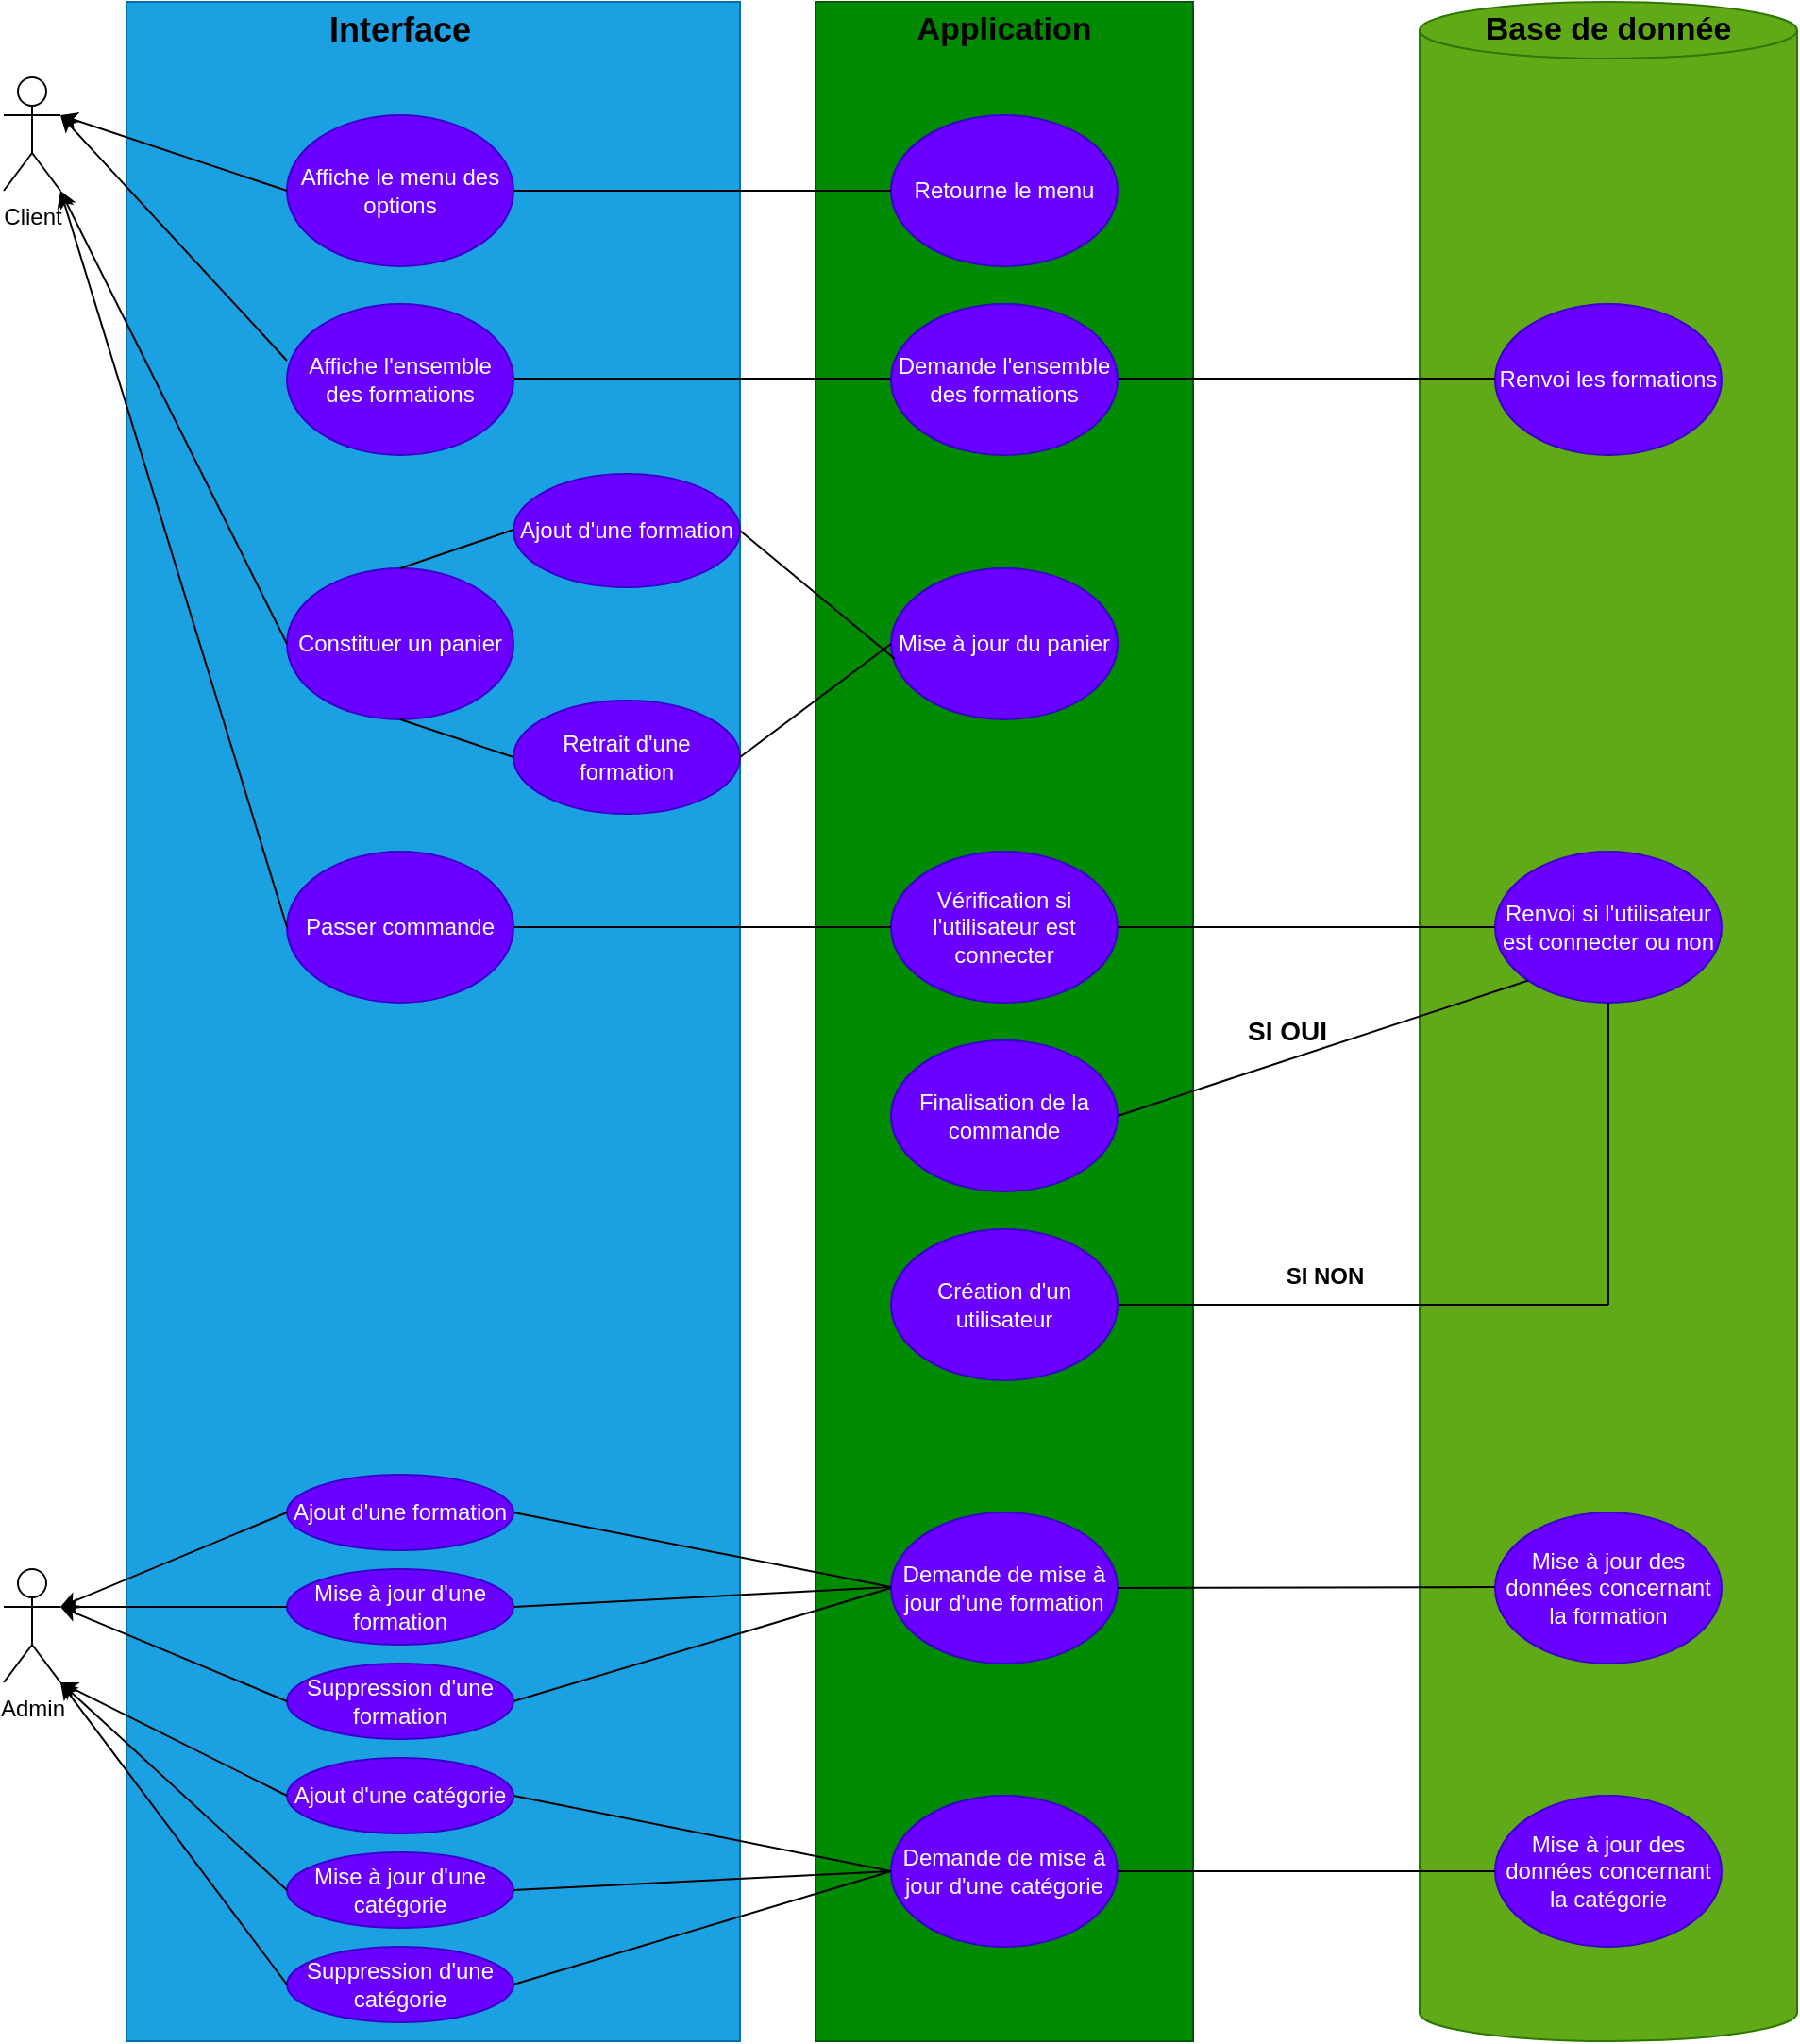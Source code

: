 <mxfile version="23.1.1" type="device">
  <diagram name="Page-1" id="XVhkvxwI-0udOmmCz9Ab">
    <mxGraphModel dx="1050" dy="538" grid="1" gridSize="10" guides="1" tooltips="1" connect="1" arrows="1" fold="1" page="1" pageScale="1" pageWidth="827" pageHeight="1169" math="0" shadow="0">
      <root>
        <mxCell id="0" />
        <mxCell id="1" parent="0" />
        <mxCell id="etcwr3IXlxLSLUxb2mQk-4" value="" style="rounded=0;whiteSpace=wrap;html=1;direction=south;fillColor=#008a00;fontColor=#ffffff;strokeColor=#005700;" vertex="1" parent="1">
          <mxGeometry x="480" y="80" width="200" height="1080" as="geometry" />
        </mxCell>
        <mxCell id="etcwr3IXlxLSLUxb2mQk-1" value="Client" style="shape=umlActor;verticalLabelPosition=bottom;verticalAlign=top;html=1;outlineConnect=0;" vertex="1" parent="1">
          <mxGeometry x="50" y="120" width="30" height="60" as="geometry" />
        </mxCell>
        <mxCell id="etcwr3IXlxLSLUxb2mQk-2" value="" style="rounded=0;whiteSpace=wrap;html=1;direction=south;fillColor=#1ba1e2;fontColor=#ffffff;strokeColor=#006EAF;" vertex="1" parent="1">
          <mxGeometry x="115" y="80" width="325" height="1080" as="geometry" />
        </mxCell>
        <mxCell id="etcwr3IXlxLSLUxb2mQk-3" value="Retourne le menu" style="ellipse;whiteSpace=wrap;html=1;fillColor=#6a00ff;fontColor=#ffffff;strokeColor=#3700CC;" vertex="1" parent="1">
          <mxGeometry x="520" y="140" width="120" height="80" as="geometry" />
        </mxCell>
        <mxCell id="etcwr3IXlxLSLUxb2mQk-5" value="&lt;b&gt;&lt;font style=&quot;font-size: 18px;&quot;&gt;Interface&lt;/font&gt;&lt;/b&gt;" style="text;html=1;strokeColor=none;fillColor=none;align=center;verticalAlign=middle;whiteSpace=wrap;rounded=0;" vertex="1" parent="1">
          <mxGeometry x="230" y="80" width="60" height="30" as="geometry" />
        </mxCell>
        <mxCell id="etcwr3IXlxLSLUxb2mQk-6" value="Affiche le menu des options " style="ellipse;whiteSpace=wrap;html=1;fillColor=#6a00ff;fontColor=#ffffff;strokeColor=#3700CC;" vertex="1" parent="1">
          <mxGeometry x="200" y="140" width="120" height="80" as="geometry" />
        </mxCell>
        <mxCell id="etcwr3IXlxLSLUxb2mQk-7" value="&lt;font size=&quot;1&quot;&gt;&lt;b style=&quot;font-size: 17px;&quot;&gt;Application&lt;/b&gt;&lt;/font&gt;" style="text;html=1;strokeColor=none;fillColor=none;align=center;verticalAlign=middle;whiteSpace=wrap;rounded=0;" vertex="1" parent="1">
          <mxGeometry x="550" y="80" width="60" height="30" as="geometry" />
        </mxCell>
        <mxCell id="etcwr3IXlxLSLUxb2mQk-8" value="Constituer un panier" style="ellipse;whiteSpace=wrap;html=1;fillColor=#6a00ff;fontColor=#ffffff;strokeColor=#3700CC;" vertex="1" parent="1">
          <mxGeometry x="200" y="380" width="120" height="80" as="geometry" />
        </mxCell>
        <mxCell id="etcwr3IXlxLSLUxb2mQk-10" value="" style="shape=cylinder3;whiteSpace=wrap;html=1;boundedLbl=1;backgroundOutline=1;size=15;fillColor=#60a917;fontColor=#ffffff;strokeColor=#2D7600;" vertex="1" parent="1">
          <mxGeometry x="800" y="80" width="200" height="1080" as="geometry" />
        </mxCell>
        <mxCell id="etcwr3IXlxLSLUxb2mQk-11" value="&lt;font size=&quot;1&quot;&gt;&lt;b style=&quot;font-size: 17px;&quot;&gt;Base de donnée&lt;br&gt;&lt;/b&gt;&lt;/font&gt;" style="text;html=1;strokeColor=none;fillColor=none;align=center;verticalAlign=middle;whiteSpace=wrap;rounded=0;" vertex="1" parent="1">
          <mxGeometry x="820" y="80" width="160" height="30" as="geometry" />
        </mxCell>
        <mxCell id="etcwr3IXlxLSLUxb2mQk-13" value="" style="endArrow=none;html=1;rounded=0;entryX=0;entryY=0.5;entryDx=0;entryDy=0;" edge="1" parent="1" source="etcwr3IXlxLSLUxb2mQk-6" target="etcwr3IXlxLSLUxb2mQk-3">
          <mxGeometry width="50" height="50" relative="1" as="geometry">
            <mxPoint x="390" y="190" as="sourcePoint" />
            <mxPoint x="440" y="140" as="targetPoint" />
          </mxGeometry>
        </mxCell>
        <mxCell id="etcwr3IXlxLSLUxb2mQk-14" value="Mise à jour du panier" style="ellipse;whiteSpace=wrap;html=1;fillColor=#6a00ff;fontColor=#ffffff;strokeColor=#3700CC;" vertex="1" parent="1">
          <mxGeometry x="520" y="380" width="120" height="80" as="geometry" />
        </mxCell>
        <mxCell id="etcwr3IXlxLSLUxb2mQk-15" value="Renvoi les formations" style="ellipse;whiteSpace=wrap;html=1;fillColor=#6a00ff;fontColor=#ffffff;strokeColor=#3700CC;" vertex="1" parent="1">
          <mxGeometry x="840" y="240" width="120" height="80" as="geometry" />
        </mxCell>
        <mxCell id="etcwr3IXlxLSLUxb2mQk-16" value="" style="endArrow=none;html=1;rounded=0;entryX=0;entryY=0.5;entryDx=0;entryDy=0;" edge="1" parent="1">
          <mxGeometry width="50" height="50" relative="1" as="geometry">
            <mxPoint x="320" y="279.5" as="sourcePoint" />
            <mxPoint x="520" y="279.5" as="targetPoint" />
          </mxGeometry>
        </mxCell>
        <mxCell id="etcwr3IXlxLSLUxb2mQk-17" value="" style="endArrow=none;html=1;rounded=0;entryX=0;entryY=0.5;entryDx=0;entryDy=0;" edge="1" parent="1">
          <mxGeometry width="50" height="50" relative="1" as="geometry">
            <mxPoint x="640" y="279.5" as="sourcePoint" />
            <mxPoint x="840" y="279.5" as="targetPoint" />
          </mxGeometry>
        </mxCell>
        <mxCell id="etcwr3IXlxLSLUxb2mQk-18" value="Affiche l&#39;ensemble des formations" style="ellipse;whiteSpace=wrap;html=1;fillColor=#6a00ff;fontColor=#ffffff;strokeColor=#3700CC;" vertex="1" parent="1">
          <mxGeometry x="200" y="240" width="120" height="80" as="geometry" />
        </mxCell>
        <mxCell id="etcwr3IXlxLSLUxb2mQk-19" value="Ajout d&#39;une formation" style="ellipse;whiteSpace=wrap;html=1;fillColor=#6a00ff;fontColor=#ffffff;strokeColor=#3700CC;" vertex="1" parent="1">
          <mxGeometry x="320" y="330" width="120" height="60" as="geometry" />
        </mxCell>
        <mxCell id="etcwr3IXlxLSLUxb2mQk-21" value="Retrait d&#39;une formation" style="ellipse;whiteSpace=wrap;html=1;fillColor=#6a00ff;fontColor=#ffffff;strokeColor=#3700CC;" vertex="1" parent="1">
          <mxGeometry x="320" y="450" width="120" height="60" as="geometry" />
        </mxCell>
        <mxCell id="etcwr3IXlxLSLUxb2mQk-23" value="" style="endArrow=none;html=1;rounded=0;entryX=0;entryY=0.492;entryDx=0;entryDy=0;exitX=0.5;exitY=0;exitDx=0;exitDy=0;entryPerimeter=0;" edge="1" parent="1" source="etcwr3IXlxLSLUxb2mQk-8" target="etcwr3IXlxLSLUxb2mQk-19">
          <mxGeometry width="50" height="50" relative="1" as="geometry">
            <mxPoint x="115" y="359.5" as="sourcePoint" />
            <mxPoint x="315" y="359.5" as="targetPoint" />
          </mxGeometry>
        </mxCell>
        <mxCell id="etcwr3IXlxLSLUxb2mQk-24" value="" style="endArrow=none;html=1;rounded=0;entryX=0.5;entryY=1;entryDx=0;entryDy=0;exitX=0;exitY=0.5;exitDx=0;exitDy=0;" edge="1" parent="1" source="etcwr3IXlxLSLUxb2mQk-21" target="etcwr3IXlxLSLUxb2mQk-8">
          <mxGeometry width="50" height="50" relative="1" as="geometry">
            <mxPoint x="240" y="500.5" as="sourcePoint" />
            <mxPoint x="295" y="480" as="targetPoint" />
          </mxGeometry>
        </mxCell>
        <mxCell id="etcwr3IXlxLSLUxb2mQk-25" value="Demande l&#39;ensemble des formations" style="ellipse;whiteSpace=wrap;html=1;fillColor=#6a00ff;fontColor=#ffffff;strokeColor=#3700CC;" vertex="1" parent="1">
          <mxGeometry x="520" y="240" width="120" height="80" as="geometry" />
        </mxCell>
        <mxCell id="etcwr3IXlxLSLUxb2mQk-27" value="" style="endArrow=none;html=1;rounded=0;entryX=0.017;entryY=0.6;entryDx=0;entryDy=0;exitX=1;exitY=0.5;exitDx=0;exitDy=0;entryPerimeter=0;" edge="1" parent="1" source="etcwr3IXlxLSLUxb2mQk-19" target="etcwr3IXlxLSLUxb2mQk-14">
          <mxGeometry width="50" height="50" relative="1" as="geometry">
            <mxPoint x="460" y="440" as="sourcePoint" />
            <mxPoint x="520" y="420" as="targetPoint" />
          </mxGeometry>
        </mxCell>
        <mxCell id="etcwr3IXlxLSLUxb2mQk-28" value="" style="endArrow=none;html=1;rounded=0;entryX=1;entryY=0.5;entryDx=0;entryDy=0;" edge="1" parent="1" target="etcwr3IXlxLSLUxb2mQk-21">
          <mxGeometry width="50" height="50" relative="1" as="geometry">
            <mxPoint x="520" y="420" as="sourcePoint" />
            <mxPoint x="532" y="438" as="targetPoint" />
          </mxGeometry>
        </mxCell>
        <mxCell id="etcwr3IXlxLSLUxb2mQk-29" value="Passer commande" style="ellipse;whiteSpace=wrap;html=1;fillColor=#6a00ff;fontColor=#ffffff;strokeColor=#3700CC;" vertex="1" parent="1">
          <mxGeometry x="200" y="530" width="120" height="80" as="geometry" />
        </mxCell>
        <mxCell id="etcwr3IXlxLSLUxb2mQk-30" value="Vérification si l&#39;utilisateur est connecter" style="ellipse;whiteSpace=wrap;html=1;fillColor=#6a00ff;fontColor=#ffffff;strokeColor=#3700CC;" vertex="1" parent="1">
          <mxGeometry x="520" y="530" width="120" height="80" as="geometry" />
        </mxCell>
        <mxCell id="etcwr3IXlxLSLUxb2mQk-31" value="Renvoi si l&#39;utilisateur est connecter ou non" style="ellipse;whiteSpace=wrap;html=1;fillColor=#6a00ff;fontColor=#ffffff;strokeColor=#3700CC;" vertex="1" parent="1">
          <mxGeometry x="840" y="530" width="120" height="80" as="geometry" />
        </mxCell>
        <mxCell id="etcwr3IXlxLSLUxb2mQk-32" value="" style="endArrow=none;html=1;rounded=0;entryX=0;entryY=0.5;entryDx=0;entryDy=0;exitX=1;exitY=0.5;exitDx=0;exitDy=0;" edge="1" parent="1" source="etcwr3IXlxLSLUxb2mQk-29" target="etcwr3IXlxLSLUxb2mQk-30">
          <mxGeometry width="50" height="50" relative="1" as="geometry">
            <mxPoint x="320" y="569.5" as="sourcePoint" />
            <mxPoint x="520" y="569.5" as="targetPoint" />
          </mxGeometry>
        </mxCell>
        <mxCell id="etcwr3IXlxLSLUxb2mQk-33" value="" style="endArrow=none;html=1;rounded=0;entryX=0;entryY=0.5;entryDx=0;entryDy=0;exitX=1;exitY=0.5;exitDx=0;exitDy=0;" edge="1" parent="1" source="etcwr3IXlxLSLUxb2mQk-30" target="etcwr3IXlxLSLUxb2mQk-31">
          <mxGeometry width="50" height="50" relative="1" as="geometry">
            <mxPoint x="660" y="560" as="sourcePoint" />
            <mxPoint x="860" y="560" as="targetPoint" />
          </mxGeometry>
        </mxCell>
        <mxCell id="etcwr3IXlxLSLUxb2mQk-34" value="" style="endArrow=none;html=1;rounded=0;entryX=0;entryY=1;entryDx=0;entryDy=0;exitX=1;exitY=0.5;exitDx=0;exitDy=0;" edge="1" parent="1" source="etcwr3IXlxLSLUxb2mQk-35" target="etcwr3IXlxLSLUxb2mQk-31">
          <mxGeometry width="50" height="50" relative="1" as="geometry">
            <mxPoint x="730" y="650" as="sourcePoint" />
            <mxPoint x="900" y="630" as="targetPoint" />
          </mxGeometry>
        </mxCell>
        <mxCell id="etcwr3IXlxLSLUxb2mQk-35" value="Finalisation de la commande" style="ellipse;whiteSpace=wrap;html=1;fillColor=#6a00ff;fontColor=#ffffff;strokeColor=#3700CC;" vertex="1" parent="1">
          <mxGeometry x="520" y="630" width="120" height="80" as="geometry" />
        </mxCell>
        <mxCell id="etcwr3IXlxLSLUxb2mQk-36" value="&lt;b&gt;&lt;font style=&quot;font-size: 14px;&quot;&gt;SI OUI&lt;/font&gt;&lt;/b&gt;" style="text;html=1;strokeColor=none;fillColor=none;align=center;verticalAlign=middle;whiteSpace=wrap;rounded=0;" vertex="1" parent="1">
          <mxGeometry x="700" y="610" width="60" height="30" as="geometry" />
        </mxCell>
        <mxCell id="etcwr3IXlxLSLUxb2mQk-37" value="" style="endArrow=none;html=1;rounded=0;" edge="1" parent="1">
          <mxGeometry width="50" height="50" relative="1" as="geometry">
            <mxPoint x="900" y="770" as="sourcePoint" />
            <mxPoint x="900" y="610" as="targetPoint" />
          </mxGeometry>
        </mxCell>
        <mxCell id="etcwr3IXlxLSLUxb2mQk-38" value="" style="endArrow=none;html=1;rounded=0;exitX=1;exitY=0.5;exitDx=0;exitDy=0;" edge="1" parent="1" source="etcwr3IXlxLSLUxb2mQk-39">
          <mxGeometry width="50" height="50" relative="1" as="geometry">
            <mxPoint x="749.996" y="880" as="sourcePoint" />
            <mxPoint x="900" y="770" as="targetPoint" />
          </mxGeometry>
        </mxCell>
        <mxCell id="etcwr3IXlxLSLUxb2mQk-39" value="Création d&#39;un utilisateur" style="ellipse;whiteSpace=wrap;html=1;fillColor=#6a00ff;fontColor=#ffffff;strokeColor=#3700CC;" vertex="1" parent="1">
          <mxGeometry x="520" y="730" width="120" height="80" as="geometry" />
        </mxCell>
        <mxCell id="etcwr3IXlxLSLUxb2mQk-40" value="&lt;b&gt;SI NON&lt;br&gt;&lt;/b&gt;" style="text;html=1;strokeColor=none;fillColor=none;align=center;verticalAlign=middle;whiteSpace=wrap;rounded=0;" vertex="1" parent="1">
          <mxGeometry x="720" y="740" width="60" height="30" as="geometry" />
        </mxCell>
        <mxCell id="etcwr3IXlxLSLUxb2mQk-42" value="Admin" style="shape=umlActor;verticalLabelPosition=bottom;verticalAlign=top;html=1;outlineConnect=0;" vertex="1" parent="1">
          <mxGeometry x="50" y="910" width="30" height="60" as="geometry" />
        </mxCell>
        <mxCell id="etcwr3IXlxLSLUxb2mQk-43" value="Ajout d&#39;une formation" style="ellipse;whiteSpace=wrap;html=1;fillColor=#6a00ff;fontColor=#ffffff;strokeColor=#3700CC;" vertex="1" parent="1">
          <mxGeometry x="200" y="860" width="120" height="40" as="geometry" />
        </mxCell>
        <mxCell id="etcwr3IXlxLSLUxb2mQk-44" value="Suppression d&#39;une formation" style="ellipse;whiteSpace=wrap;html=1;fillColor=#6a00ff;fontColor=#ffffff;strokeColor=#3700CC;" vertex="1" parent="1">
          <mxGeometry x="200" y="960" width="120" height="40" as="geometry" />
        </mxCell>
        <mxCell id="etcwr3IXlxLSLUxb2mQk-45" value="Mise à jour d&#39;une formation" style="ellipse;whiteSpace=wrap;html=1;fillColor=#6a00ff;fontColor=#ffffff;strokeColor=#3700CC;" vertex="1" parent="1">
          <mxGeometry x="200" y="910" width="120" height="40" as="geometry" />
        </mxCell>
        <mxCell id="etcwr3IXlxLSLUxb2mQk-46" value="Demande de mise à jour d&#39;une formation" style="ellipse;whiteSpace=wrap;html=1;fillColor=#6a00ff;fontColor=#ffffff;strokeColor=#3700CC;" vertex="1" parent="1">
          <mxGeometry x="520" y="880" width="120" height="80" as="geometry" />
        </mxCell>
        <mxCell id="etcwr3IXlxLSLUxb2mQk-47" value="Mise à jour des données concernant la formation" style="ellipse;whiteSpace=wrap;html=1;fillColor=#6a00ff;fontColor=#ffffff;strokeColor=#3700CC;" vertex="1" parent="1">
          <mxGeometry x="840" y="880" width="120" height="80" as="geometry" />
        </mxCell>
        <mxCell id="etcwr3IXlxLSLUxb2mQk-48" value="" style="endArrow=none;html=1;rounded=0;" edge="1" parent="1">
          <mxGeometry width="50" height="50" relative="1" as="geometry">
            <mxPoint x="640" y="920" as="sourcePoint" />
            <mxPoint x="840" y="919.5" as="targetPoint" />
          </mxGeometry>
        </mxCell>
        <mxCell id="etcwr3IXlxLSLUxb2mQk-49" value="" style="endArrow=none;html=1;rounded=0;exitX=1;exitY=0.5;exitDx=0;exitDy=0;" edge="1" parent="1" source="etcwr3IXlxLSLUxb2mQk-43">
          <mxGeometry width="50" height="50" relative="1" as="geometry">
            <mxPoint x="260" y="919.5" as="sourcePoint" />
            <mxPoint x="520" y="919.5" as="targetPoint" />
          </mxGeometry>
        </mxCell>
        <mxCell id="etcwr3IXlxLSLUxb2mQk-50" value="" style="endArrow=none;html=1;rounded=0;exitX=1;exitY=0.5;exitDx=0;exitDy=0;" edge="1" parent="1" source="etcwr3IXlxLSLUxb2mQk-45">
          <mxGeometry width="50" height="50" relative="1" as="geometry">
            <mxPoint x="260" y="919.5" as="sourcePoint" />
            <mxPoint x="520" y="919.5" as="targetPoint" />
          </mxGeometry>
        </mxCell>
        <mxCell id="etcwr3IXlxLSLUxb2mQk-51" value="" style="endArrow=none;html=1;rounded=0;exitX=1;exitY=0.5;exitDx=0;exitDy=0;entryX=0;entryY=0.5;entryDx=0;entryDy=0;" edge="1" parent="1" source="etcwr3IXlxLSLUxb2mQk-44" target="etcwr3IXlxLSLUxb2mQk-46">
          <mxGeometry width="50" height="50" relative="1" as="geometry">
            <mxPoint x="330" y="940" as="sourcePoint" />
            <mxPoint x="530" y="929.5" as="targetPoint" />
          </mxGeometry>
        </mxCell>
        <mxCell id="etcwr3IXlxLSLUxb2mQk-52" value="Ajout d&#39;une catégorie" style="ellipse;whiteSpace=wrap;html=1;fillColor=#6a00ff;fontColor=#ffffff;strokeColor=#3700CC;" vertex="1" parent="1">
          <mxGeometry x="200" y="1010" width="120" height="40" as="geometry" />
        </mxCell>
        <mxCell id="etcwr3IXlxLSLUxb2mQk-53" value="Suppression d&#39;une catégorie" style="ellipse;whiteSpace=wrap;html=1;fillColor=#6a00ff;fontColor=#ffffff;strokeColor=#3700CC;" vertex="1" parent="1">
          <mxGeometry x="200" y="1110" width="120" height="40" as="geometry" />
        </mxCell>
        <mxCell id="etcwr3IXlxLSLUxb2mQk-54" value="Mise à jour d&#39;une catégorie" style="ellipse;whiteSpace=wrap;html=1;fillColor=#6a00ff;fontColor=#ffffff;strokeColor=#3700CC;" vertex="1" parent="1">
          <mxGeometry x="200" y="1060" width="120" height="40" as="geometry" />
        </mxCell>
        <mxCell id="etcwr3IXlxLSLUxb2mQk-55" value="Demande de mise à jour d&#39;une catégorie" style="ellipse;whiteSpace=wrap;html=1;fillColor=#6a00ff;fontColor=#ffffff;strokeColor=#3700CC;" vertex="1" parent="1">
          <mxGeometry x="520" y="1030" width="120" height="80" as="geometry" />
        </mxCell>
        <mxCell id="etcwr3IXlxLSLUxb2mQk-56" value="" style="endArrow=none;html=1;rounded=0;exitX=1;exitY=0.5;exitDx=0;exitDy=0;entryX=0;entryY=0.5;entryDx=0;entryDy=0;" edge="1" parent="1" source="etcwr3IXlxLSLUxb2mQk-52" target="etcwr3IXlxLSLUxb2mQk-55">
          <mxGeometry width="50" height="50" relative="1" as="geometry">
            <mxPoint x="314" y="1060" as="sourcePoint" />
            <mxPoint x="514" y="1000" as="targetPoint" />
          </mxGeometry>
        </mxCell>
        <mxCell id="etcwr3IXlxLSLUxb2mQk-57" value="" style="endArrow=none;html=1;rounded=0;exitX=1;exitY=0.5;exitDx=0;exitDy=0;entryX=0;entryY=0.5;entryDx=0;entryDy=0;" edge="1" parent="1" source="etcwr3IXlxLSLUxb2mQk-54" target="etcwr3IXlxLSLUxb2mQk-55">
          <mxGeometry width="50" height="50" relative="1" as="geometry">
            <mxPoint x="340" y="1000" as="sourcePoint" />
            <mxPoint x="540" y="940" as="targetPoint" />
          </mxGeometry>
        </mxCell>
        <mxCell id="etcwr3IXlxLSLUxb2mQk-58" value="" style="endArrow=none;html=1;rounded=0;exitX=1;exitY=0.5;exitDx=0;exitDy=0;entryX=0;entryY=0.5;entryDx=0;entryDy=0;" edge="1" parent="1" source="etcwr3IXlxLSLUxb2mQk-53" target="etcwr3IXlxLSLUxb2mQk-55">
          <mxGeometry width="50" height="50" relative="1" as="geometry">
            <mxPoint x="350" y="1010" as="sourcePoint" />
            <mxPoint x="550" y="950" as="targetPoint" />
          </mxGeometry>
        </mxCell>
        <mxCell id="etcwr3IXlxLSLUxb2mQk-59" value="Mise à jour des données concernant la catégorie" style="ellipse;whiteSpace=wrap;html=1;fillColor=#6a00ff;fontColor=#ffffff;strokeColor=#3700CC;" vertex="1" parent="1">
          <mxGeometry x="840" y="1030" width="120" height="80" as="geometry" />
        </mxCell>
        <mxCell id="etcwr3IXlxLSLUxb2mQk-60" value="" style="endArrow=none;html=1;rounded=0;exitX=1;exitY=0.5;exitDx=0;exitDy=0;" edge="1" parent="1" source="etcwr3IXlxLSLUxb2mQk-55">
          <mxGeometry width="50" height="50" relative="1" as="geometry">
            <mxPoint x="640" y="1070" as="sourcePoint" />
            <mxPoint x="840" y="1070" as="targetPoint" />
          </mxGeometry>
        </mxCell>
        <mxCell id="etcwr3IXlxLSLUxb2mQk-61" value="" style="endArrow=classic;html=1;rounded=0;entryX=1;entryY=0.333;entryDx=0;entryDy=0;entryPerimeter=0;exitX=0;exitY=0.5;exitDx=0;exitDy=0;" edge="1" parent="1" source="etcwr3IXlxLSLUxb2mQk-6" target="etcwr3IXlxLSLUxb2mQk-1">
          <mxGeometry width="50" height="50" relative="1" as="geometry">
            <mxPoint x="20" y="301.681" as="sourcePoint" />
            <mxPoint x="140" y="170" as="targetPoint" />
          </mxGeometry>
        </mxCell>
        <mxCell id="etcwr3IXlxLSLUxb2mQk-63" value="" style="endArrow=classic;html=1;rounded=0;exitX=0;exitY=0.375;exitDx=0;exitDy=0;exitPerimeter=0;" edge="1" parent="1" source="etcwr3IXlxLSLUxb2mQk-18">
          <mxGeometry width="50" height="50" relative="1" as="geometry">
            <mxPoint x="200" y="280" as="sourcePoint" />
            <mxPoint x="80" y="140" as="targetPoint" />
          </mxGeometry>
        </mxCell>
        <mxCell id="etcwr3IXlxLSLUxb2mQk-64" value="" style="endArrow=classic;html=1;rounded=0;entryX=1;entryY=1;entryDx=0;entryDy=0;entryPerimeter=0;exitX=0;exitY=0.5;exitDx=0;exitDy=0;" edge="1" parent="1" source="etcwr3IXlxLSLUxb2mQk-8" target="etcwr3IXlxLSLUxb2mQk-1">
          <mxGeometry width="50" height="50" relative="1" as="geometry">
            <mxPoint x="220" y="200" as="sourcePoint" />
            <mxPoint x="100" y="160" as="targetPoint" />
          </mxGeometry>
        </mxCell>
        <mxCell id="etcwr3IXlxLSLUxb2mQk-65" value="" style="endArrow=classic;html=1;rounded=0;exitX=0;exitY=0.5;exitDx=0;exitDy=0;" edge="1" parent="1" source="etcwr3IXlxLSLUxb2mQk-29">
          <mxGeometry width="50" height="50" relative="1" as="geometry">
            <mxPoint x="230" y="210" as="sourcePoint" />
            <mxPoint x="80" y="180" as="targetPoint" />
          </mxGeometry>
        </mxCell>
        <mxCell id="etcwr3IXlxLSLUxb2mQk-66" value="" style="endArrow=classic;html=1;rounded=0;entryX=1;entryY=0.333;entryDx=0;entryDy=0;entryPerimeter=0;exitX=0;exitY=0.5;exitDx=0;exitDy=0;" edge="1" parent="1" source="etcwr3IXlxLSLUxb2mQk-43" target="etcwr3IXlxLSLUxb2mQk-42">
          <mxGeometry width="50" height="50" relative="1" as="geometry">
            <mxPoint x="210" y="1000" as="sourcePoint" />
            <mxPoint x="90" y="960" as="targetPoint" />
          </mxGeometry>
        </mxCell>
        <mxCell id="etcwr3IXlxLSLUxb2mQk-67" value="" style="endArrow=classic;html=1;rounded=0;exitX=0;exitY=0.5;exitDx=0;exitDy=0;" edge="1" parent="1" source="etcwr3IXlxLSLUxb2mQk-45">
          <mxGeometry width="50" height="50" relative="1" as="geometry">
            <mxPoint x="210" y="890" as="sourcePoint" />
            <mxPoint x="80" y="930" as="targetPoint" />
          </mxGeometry>
        </mxCell>
        <mxCell id="etcwr3IXlxLSLUxb2mQk-68" value="" style="endArrow=classic;html=1;rounded=0;exitX=0;exitY=0.5;exitDx=0;exitDy=0;" edge="1" parent="1" source="etcwr3IXlxLSLUxb2mQk-44">
          <mxGeometry width="50" height="50" relative="1" as="geometry">
            <mxPoint x="220" y="900" as="sourcePoint" />
            <mxPoint x="80" y="930" as="targetPoint" />
          </mxGeometry>
        </mxCell>
        <mxCell id="etcwr3IXlxLSLUxb2mQk-69" value="" style="endArrow=classic;html=1;rounded=0;entryX=1;entryY=1;entryDx=0;entryDy=0;entryPerimeter=0;exitX=0;exitY=0.5;exitDx=0;exitDy=0;" edge="1" parent="1" source="etcwr3IXlxLSLUxb2mQk-52" target="etcwr3IXlxLSLUxb2mQk-42">
          <mxGeometry width="50" height="50" relative="1" as="geometry">
            <mxPoint x="230" y="910" as="sourcePoint" />
            <mxPoint x="110" y="960" as="targetPoint" />
          </mxGeometry>
        </mxCell>
        <mxCell id="etcwr3IXlxLSLUxb2mQk-70" value="" style="endArrow=classic;html=1;rounded=0;entryX=1;entryY=1;entryDx=0;entryDy=0;entryPerimeter=0;exitX=0;exitY=0.5;exitDx=0;exitDy=0;" edge="1" parent="1" source="etcwr3IXlxLSLUxb2mQk-54" target="etcwr3IXlxLSLUxb2mQk-42">
          <mxGeometry width="50" height="50" relative="1" as="geometry">
            <mxPoint x="240" y="920" as="sourcePoint" />
            <mxPoint x="120" y="970" as="targetPoint" />
          </mxGeometry>
        </mxCell>
        <mxCell id="etcwr3IXlxLSLUxb2mQk-71" value="" style="endArrow=classic;html=1;rounded=0;exitX=0;exitY=0.5;exitDx=0;exitDy=0;" edge="1" parent="1" source="etcwr3IXlxLSLUxb2mQk-53">
          <mxGeometry width="50" height="50" relative="1" as="geometry">
            <mxPoint x="250" y="930" as="sourcePoint" />
            <mxPoint x="80" y="970" as="targetPoint" />
          </mxGeometry>
        </mxCell>
      </root>
    </mxGraphModel>
  </diagram>
</mxfile>
